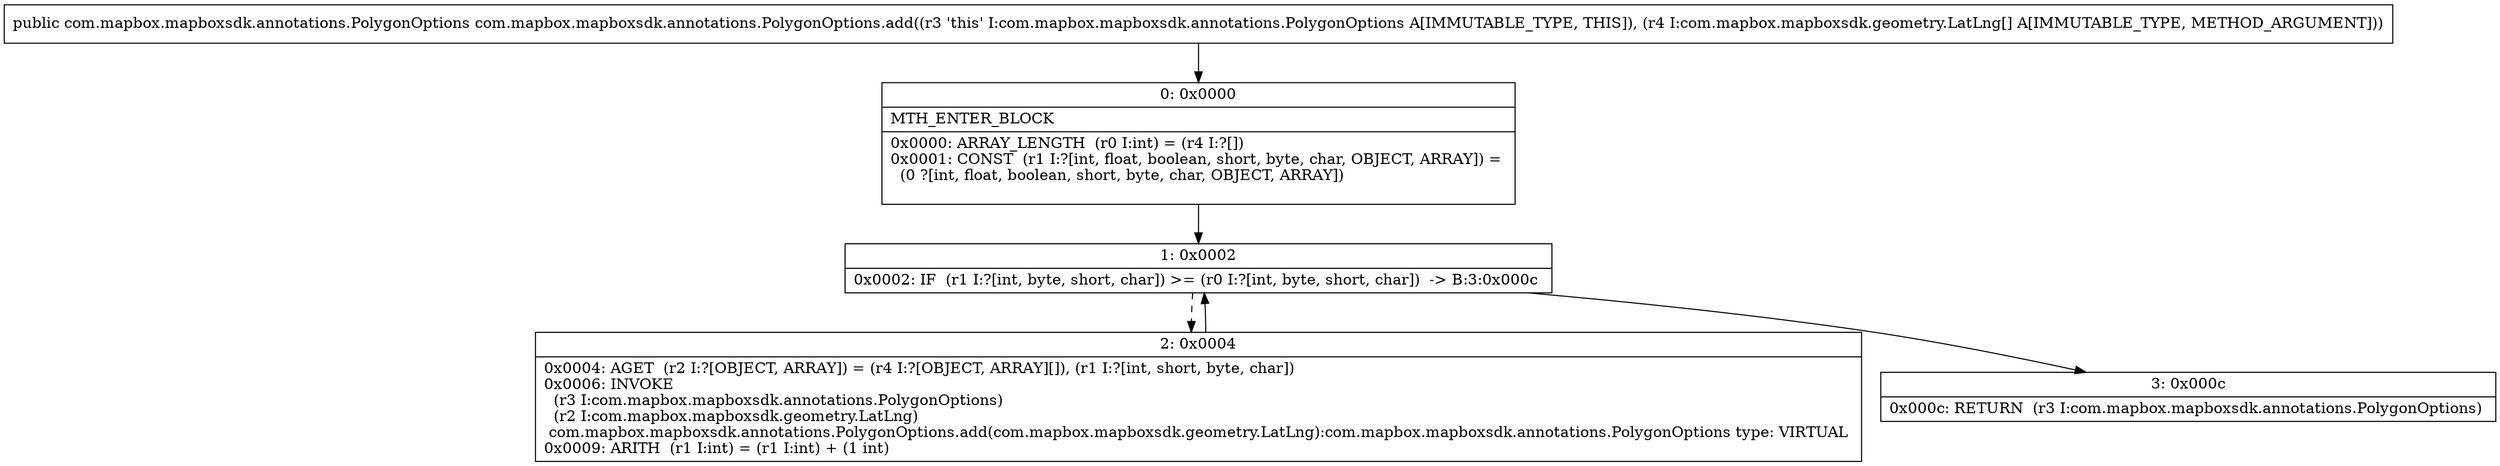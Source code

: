 digraph "CFG forcom.mapbox.mapboxsdk.annotations.PolygonOptions.add([Lcom\/mapbox\/mapboxsdk\/geometry\/LatLng;)Lcom\/mapbox\/mapboxsdk\/annotations\/PolygonOptions;" {
Node_0 [shape=record,label="{0\:\ 0x0000|MTH_ENTER_BLOCK\l|0x0000: ARRAY_LENGTH  (r0 I:int) = (r4 I:?[]) \l0x0001: CONST  (r1 I:?[int, float, boolean, short, byte, char, OBJECT, ARRAY]) = \l  (0 ?[int, float, boolean, short, byte, char, OBJECT, ARRAY])\l \l}"];
Node_1 [shape=record,label="{1\:\ 0x0002|0x0002: IF  (r1 I:?[int, byte, short, char]) \>= (r0 I:?[int, byte, short, char])  \-\> B:3:0x000c \l}"];
Node_2 [shape=record,label="{2\:\ 0x0004|0x0004: AGET  (r2 I:?[OBJECT, ARRAY]) = (r4 I:?[OBJECT, ARRAY][]), (r1 I:?[int, short, byte, char]) \l0x0006: INVOKE  \l  (r3 I:com.mapbox.mapboxsdk.annotations.PolygonOptions)\l  (r2 I:com.mapbox.mapboxsdk.geometry.LatLng)\l com.mapbox.mapboxsdk.annotations.PolygonOptions.add(com.mapbox.mapboxsdk.geometry.LatLng):com.mapbox.mapboxsdk.annotations.PolygonOptions type: VIRTUAL \l0x0009: ARITH  (r1 I:int) = (r1 I:int) + (1 int) \l}"];
Node_3 [shape=record,label="{3\:\ 0x000c|0x000c: RETURN  (r3 I:com.mapbox.mapboxsdk.annotations.PolygonOptions) \l}"];
MethodNode[shape=record,label="{public com.mapbox.mapboxsdk.annotations.PolygonOptions com.mapbox.mapboxsdk.annotations.PolygonOptions.add((r3 'this' I:com.mapbox.mapboxsdk.annotations.PolygonOptions A[IMMUTABLE_TYPE, THIS]), (r4 I:com.mapbox.mapboxsdk.geometry.LatLng[] A[IMMUTABLE_TYPE, METHOD_ARGUMENT])) }"];
MethodNode -> Node_0;
Node_0 -> Node_1;
Node_1 -> Node_2[style=dashed];
Node_1 -> Node_3;
Node_2 -> Node_1;
}

